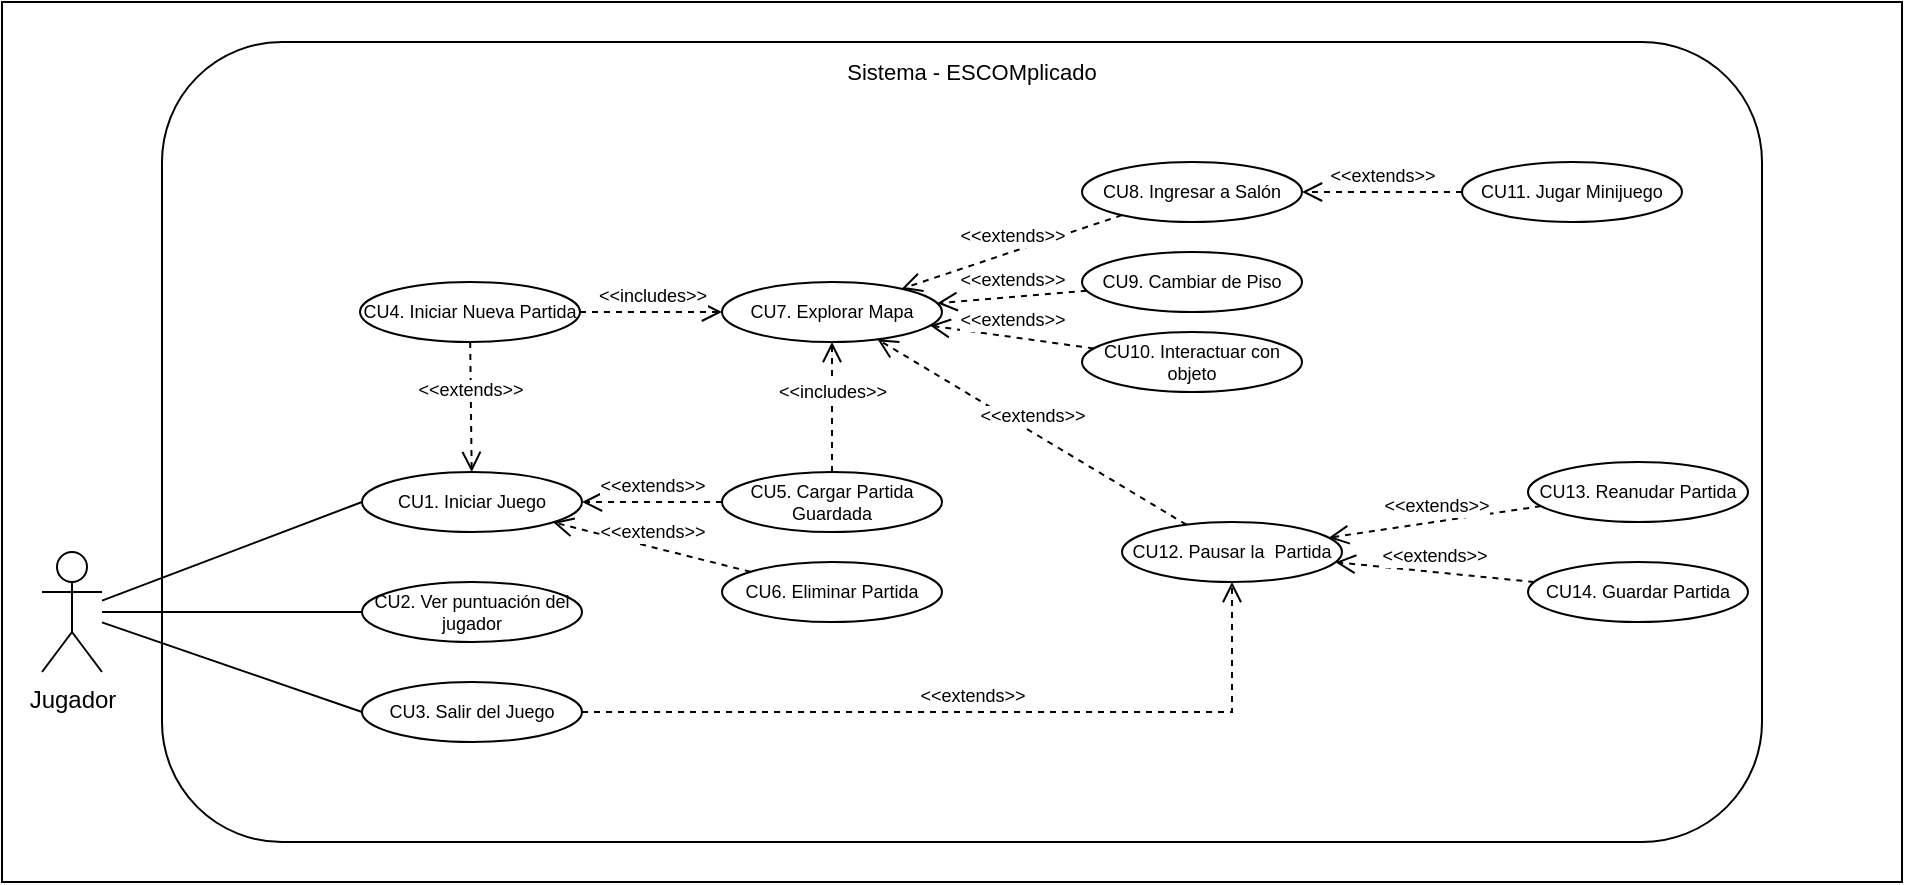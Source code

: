 <mxfile version="17.2.5" type="device"><diagram id="j1JL2_GwRCgbURn_-ryr" name="Page-1"><mxGraphModel dx="76" dy="394" grid="1" gridSize="10" guides="1" tooltips="1" connect="1" arrows="1" fold="1" page="1" pageScale="1" pageWidth="827" pageHeight="1169" math="0" shadow="0"><root><mxCell id="0"/><mxCell id="1" parent="0"/><mxCell id="zd2__93lO0PDFVMj1kql-3" value="" style="rounded=0;whiteSpace=wrap;html=1;fontSize=11;" parent="1" vertex="1"><mxGeometry x="1170" y="255" width="950" height="440" as="geometry"/></mxCell><mxCell id="zd2__93lO0PDFVMj1kql-4" value="" style="rounded=1;whiteSpace=wrap;html=1;fontSize=7;" parent="1" vertex="1"><mxGeometry x="1250" y="275" width="800" height="400" as="geometry"/></mxCell><mxCell id="zd2__93lO0PDFVMj1kql-5" value="Jugador" style="shape=umlActor;verticalLabelPosition=bottom;verticalAlign=top;html=1;outlineConnect=0;" parent="1" vertex="1"><mxGeometry x="1190" y="530" width="30" height="60" as="geometry"/></mxCell><mxCell id="zd2__93lO0PDFVMj1kql-7" value="CU1. Iniciar Juego" style="ellipse;whiteSpace=wrap;html=1;fontSize=9;" parent="1" vertex="1"><mxGeometry x="1350" y="490" width="110" height="30" as="geometry"/></mxCell><mxCell id="zd2__93lO0PDFVMj1kql-9" value="CU3. Salir del Juego" style="ellipse;whiteSpace=wrap;html=1;fontSize=9;" parent="1" vertex="1"><mxGeometry x="1350" y="595" width="110" height="30" as="geometry"/></mxCell><mxCell id="zd2__93lO0PDFVMj1kql-10" value="CU11. Jugar Minijuego" style="ellipse;whiteSpace=wrap;html=1;fontSize=9;" parent="1" vertex="1"><mxGeometry x="1900" y="335" width="110" height="30" as="geometry"/></mxCell><mxCell id="zd2__93lO0PDFVMj1kql-11" value="CU8. Ingresar a Salón" style="ellipse;whiteSpace=wrap;html=1;fontSize=9;" parent="1" vertex="1"><mxGeometry x="1710" y="335" width="110" height="30" as="geometry"/></mxCell><mxCell id="zd2__93lO0PDFVMj1kql-12" value="CU5. Cargar Partida Guardada" style="ellipse;whiteSpace=wrap;html=1;fontSize=9;" parent="1" vertex="1"><mxGeometry x="1530" y="490" width="110" height="30" as="geometry"/></mxCell><mxCell id="zd2__93lO0PDFVMj1kql-13" value="CU6. Eliminar Partida" style="ellipse;whiteSpace=wrap;html=1;fontSize=9;" parent="1" vertex="1"><mxGeometry x="1530" y="535" width="110" height="30" as="geometry"/></mxCell><mxCell id="zd2__93lO0PDFVMj1kql-14" value="CU9. Cambiar de Piso" style="ellipse;whiteSpace=wrap;html=1;fontSize=9;" parent="1" vertex="1"><mxGeometry x="1710" y="380" width="110" height="30" as="geometry"/></mxCell><mxCell id="zd2__93lO0PDFVMj1kql-15" value="CU12. Pausar la&amp;nbsp; Partida" style="ellipse;whiteSpace=wrap;html=1;fontSize=9;" parent="1" vertex="1"><mxGeometry x="1730" y="515" width="110" height="30" as="geometry"/></mxCell><mxCell id="zd2__93lO0PDFVMj1kql-16" value="CU13. Reanudar Partida" style="ellipse;whiteSpace=wrap;html=1;fontSize=9;" parent="1" vertex="1"><mxGeometry x="1933" y="485" width="110" height="30" as="geometry"/></mxCell><mxCell id="zd2__93lO0PDFVMj1kql-17" value="CU14. Guardar Partida" style="ellipse;whiteSpace=wrap;html=1;fontSize=9;" parent="1" vertex="1"><mxGeometry x="1933" y="535" width="110" height="30" as="geometry"/></mxCell><mxCell id="zd2__93lO0PDFVMj1kql-21" value="" style="endArrow=none;html=1;rounded=0;fontSize=7;entryX=0;entryY=0.5;entryDx=0;entryDy=0;" parent="1" source="zd2__93lO0PDFVMj1kql-5" target="zd2__93lO0PDFVMj1kql-7" edge="1"><mxGeometry width="50" height="50" relative="1" as="geometry"><mxPoint x="1230" y="463.292" as="sourcePoint"/><mxPoint x="1384.179" y="445.735" as="targetPoint"/></mxGeometry></mxCell><mxCell id="zd2__93lO0PDFVMj1kql-22" value="" style="endArrow=none;html=1;rounded=0;fontSize=7;entryX=0;entryY=0.5;entryDx=0;entryDy=0;" parent="1" source="zd2__93lO0PDFVMj1kql-5" target="zd2__93lO0PDFVMj1kql-9" edge="1"><mxGeometry width="50" height="50" relative="1" as="geometry"><mxPoint x="1230" y="470.12" as="sourcePoint"/><mxPoint x="1400.497" y="528.319" as="targetPoint"/></mxGeometry></mxCell><mxCell id="zd2__93lO0PDFVMj1kql-23" value="CU7. Explorar Mapa" style="ellipse;whiteSpace=wrap;html=1;fontSize=9;" parent="1" vertex="1"><mxGeometry x="1530" y="395" width="110" height="30" as="geometry"/></mxCell><mxCell id="zd2__93lO0PDFVMj1kql-24" value="&amp;lt;&amp;lt;extends&amp;gt;&amp;gt;" style="html=1;verticalAlign=bottom;endArrow=open;dashed=1;endSize=8;rounded=0;fontSize=9;" parent="1" source="zd2__93lO0PDFVMj1kql-37" target="zd2__93lO0PDFVMj1kql-7" edge="1"><mxGeometry relative="1" as="geometry"><mxPoint x="1450" y="385" as="sourcePoint"/><mxPoint x="1420" y="345" as="targetPoint"/></mxGeometry></mxCell><mxCell id="zd2__93lO0PDFVMj1kql-26" value="&amp;lt;&amp;lt;extends&amp;gt;&amp;gt;" style="html=1;verticalAlign=bottom;endArrow=open;dashed=1;endSize=8;rounded=0;fontSize=9;" parent="1" source="zd2__93lO0PDFVMj1kql-12" target="zd2__93lO0PDFVMj1kql-7" edge="1"><mxGeometry relative="1" as="geometry"><mxPoint x="1450" y="480" as="sourcePoint"/><mxPoint x="1530" y="470" as="targetPoint"/></mxGeometry></mxCell><mxCell id="zd2__93lO0PDFVMj1kql-27" value="&amp;lt;&amp;lt;extends&amp;gt;&amp;gt;" style="html=1;verticalAlign=bottom;endArrow=open;dashed=1;endSize=8;rounded=0;fontSize=9;" parent="1" source="zd2__93lO0PDFVMj1kql-13" target="zd2__93lO0PDFVMj1kql-7" edge="1"><mxGeometry relative="1" as="geometry"><mxPoint x="1485.515" y="534.067" as="sourcePoint"/><mxPoint x="1490" y="575" as="targetPoint"/></mxGeometry></mxCell><mxCell id="zd2__93lO0PDFVMj1kql-28" value="&amp;lt;&amp;lt;extends&amp;gt;&amp;gt;" style="html=1;verticalAlign=bottom;endArrow=open;dashed=1;endSize=8;rounded=0;fontSize=9;exitX=0;exitY=0.5;exitDx=0;exitDy=0;" parent="1" source="zd2__93lO0PDFVMj1kql-10" target="zd2__93lO0PDFVMj1kql-11" edge="1"><mxGeometry relative="1" as="geometry"><mxPoint x="1540" y="355" as="sourcePoint"/><mxPoint x="1610" y="375" as="targetPoint"/></mxGeometry></mxCell><mxCell id="zd2__93lO0PDFVMj1kql-30" value="&amp;lt;&amp;lt;extends&amp;gt;&amp;gt;" style="html=1;verticalAlign=bottom;endArrow=open;dashed=1;endSize=8;rounded=0;fontSize=9;" parent="1" source="zd2__93lO0PDFVMj1kql-15" target="zd2__93lO0PDFVMj1kql-23" edge="1"><mxGeometry relative="1" as="geometry"><mxPoint x="1650.0" y="415" as="sourcePoint"/><mxPoint x="1640" y="465" as="targetPoint"/></mxGeometry></mxCell><mxCell id="zd2__93lO0PDFVMj1kql-32" value="&amp;lt;&amp;lt;extends&amp;gt;&amp;gt;" style="html=1;verticalAlign=bottom;endArrow=open;dashed=1;endSize=8;rounded=0;fontSize=9;" parent="1" source="zd2__93lO0PDFVMj1kql-17" target="zd2__93lO0PDFVMj1kql-15" edge="1"><mxGeometry relative="1" as="geometry"><mxPoint x="1804.629" y="522.494" as="sourcePoint"/><mxPoint x="1708.338" y="482.512" as="targetPoint"/></mxGeometry></mxCell><mxCell id="zd2__93lO0PDFVMj1kql-33" value="&amp;lt;&amp;lt;extends&amp;gt;&amp;gt;" style="html=1;verticalAlign=bottom;endArrow=open;dashed=1;endSize=8;rounded=0;fontSize=9;" parent="1" source="zd2__93lO0PDFVMj1kql-9" target="zd2__93lO0PDFVMj1kql-15" edge="1"><mxGeometry relative="1" as="geometry"><mxPoint x="1749.999" y="545.001" as="sourcePoint"/><mxPoint x="1817.066" y="534.68" as="targetPoint"/><Array as="points"><mxPoint x="1785" y="610"/></Array></mxGeometry></mxCell><mxCell id="zd2__93lO0PDFVMj1kql-35" value="&amp;lt;&amp;lt;includes&amp;gt;&amp;gt;" style="html=1;verticalAlign=bottom;endArrow=open;dashed=1;endSize=8;rounded=0;fontSize=9;" parent="1" source="zd2__93lO0PDFVMj1kql-12" target="zd2__93lO0PDFVMj1kql-23" edge="1"><mxGeometry relative="1" as="geometry"><mxPoint x="1485.69" y="534.179" as="sourcePoint"/><mxPoint x="1554.512" y="525.95" as="targetPoint"/></mxGeometry></mxCell><mxCell id="zd2__93lO0PDFVMj1kql-36" value="Sistema - ESCOMplicado" style="text;html=1;strokeColor=none;fillColor=none;align=center;verticalAlign=middle;whiteSpace=wrap;rounded=0;fontSize=11;" parent="1" vertex="1"><mxGeometry x="1580" y="275" width="150" height="30" as="geometry"/></mxCell><mxCell id="zd2__93lO0PDFVMj1kql-37" value="CU4. Iniciar Nueva Partida" style="ellipse;whiteSpace=wrap;html=1;fontSize=9;" parent="1" vertex="1"><mxGeometry x="1349" y="395" width="110" height="30" as="geometry"/></mxCell><mxCell id="zd2__93lO0PDFVMj1kql-39" value="CU2. Ver puntuación del jugador" style="ellipse;whiteSpace=wrap;html=1;fontSize=9;" parent="1" vertex="1"><mxGeometry x="1350" y="545" width="110" height="30" as="geometry"/></mxCell><mxCell id="zd2__93lO0PDFVMj1kql-51" value="CU10. Interactuar con objeto" style="ellipse;whiteSpace=wrap;html=1;fontSize=9;" parent="1" vertex="1"><mxGeometry x="1710" y="420" width="110" height="30" as="geometry"/></mxCell><mxCell id="zd2__93lO0PDFVMj1kql-53" value="" style="endArrow=none;html=1;rounded=0;fontSize=7;entryX=0;entryY=0.5;entryDx=0;entryDy=0;" parent="1" source="zd2__93lO0PDFVMj1kql-5" target="zd2__93lO0PDFVMj1kql-39" edge="1"><mxGeometry width="50" height="50" relative="1" as="geometry"><mxPoint x="1230" y="456.724" as="sourcePoint"/><mxPoint x="1360" y="385" as="targetPoint"/></mxGeometry></mxCell><mxCell id="x3HPUEKJHB-1Enm78umK-20" value="&amp;lt;&amp;lt;extends&amp;gt;&amp;gt;" style="html=1;verticalAlign=bottom;endArrow=open;dashed=1;endSize=8;rounded=0;fontSize=9;" parent="1" source="zd2__93lO0PDFVMj1kql-16" target="zd2__93lO0PDFVMj1kql-15" edge="1"><mxGeometry relative="1" as="geometry"><mxPoint x="1946.27" y="554.905" as="sourcePoint"/><mxPoint x="1846.724" y="545.1" as="targetPoint"/></mxGeometry></mxCell><mxCell id="oxSIdh_HiKi86oVJNt8Q-1" value="&amp;lt;&amp;lt;extends&amp;gt;&amp;gt;" style="html=1;verticalAlign=bottom;endArrow=open;dashed=1;endSize=8;rounded=0;fontSize=9;" parent="1" source="zd2__93lO0PDFVMj1kql-51" target="zd2__93lO0PDFVMj1kql-23" edge="1"><mxGeometry relative="1" as="geometry"><mxPoint x="1772.29" y="526.338" as="sourcePoint"/><mxPoint x="1617.759" y="433.655" as="targetPoint"/></mxGeometry></mxCell><mxCell id="oxSIdh_HiKi86oVJNt8Q-2" value="&amp;lt;&amp;lt;extends&amp;gt;&amp;gt;" style="html=1;verticalAlign=bottom;endArrow=open;dashed=1;endSize=8;rounded=0;fontSize=9;" parent="1" source="zd2__93lO0PDFVMj1kql-14" target="zd2__93lO0PDFVMj1kql-23" edge="1"><mxGeometry relative="1" as="geometry"><mxPoint x="1704.427" y="437.473" as="sourcePoint"/><mxPoint x="1642.546" y="427.54" as="targetPoint"/></mxGeometry></mxCell><mxCell id="oxSIdh_HiKi86oVJNt8Q-3" value="&amp;lt;&amp;lt;extends&amp;gt;&amp;gt;" style="html=1;verticalAlign=bottom;endArrow=open;dashed=1;endSize=8;rounded=0;fontSize=9;" parent="1" source="zd2__93lO0PDFVMj1kql-11" target="zd2__93lO0PDFVMj1kql-23" edge="1"><mxGeometry relative="1" as="geometry"><mxPoint x="1714.427" y="447.473" as="sourcePoint"/><mxPoint x="1652.546" y="437.54" as="targetPoint"/></mxGeometry></mxCell><mxCell id="b_XDwLRuEGT1-3DRL3FP-1" value="&amp;lt;&amp;lt;includes&amp;gt;&amp;gt;" style="html=1;verticalAlign=bottom;endArrow=open;dashed=1;endSize=8;rounded=0;fontSize=9;" edge="1" parent="1" source="zd2__93lO0PDFVMj1kql-37" target="zd2__93lO0PDFVMj1kql-23"><mxGeometry relative="1" as="geometry"><mxPoint x="1595" y="500" as="sourcePoint"/><mxPoint x="1595" y="435" as="targetPoint"/></mxGeometry></mxCell></root></mxGraphModel></diagram></mxfile>